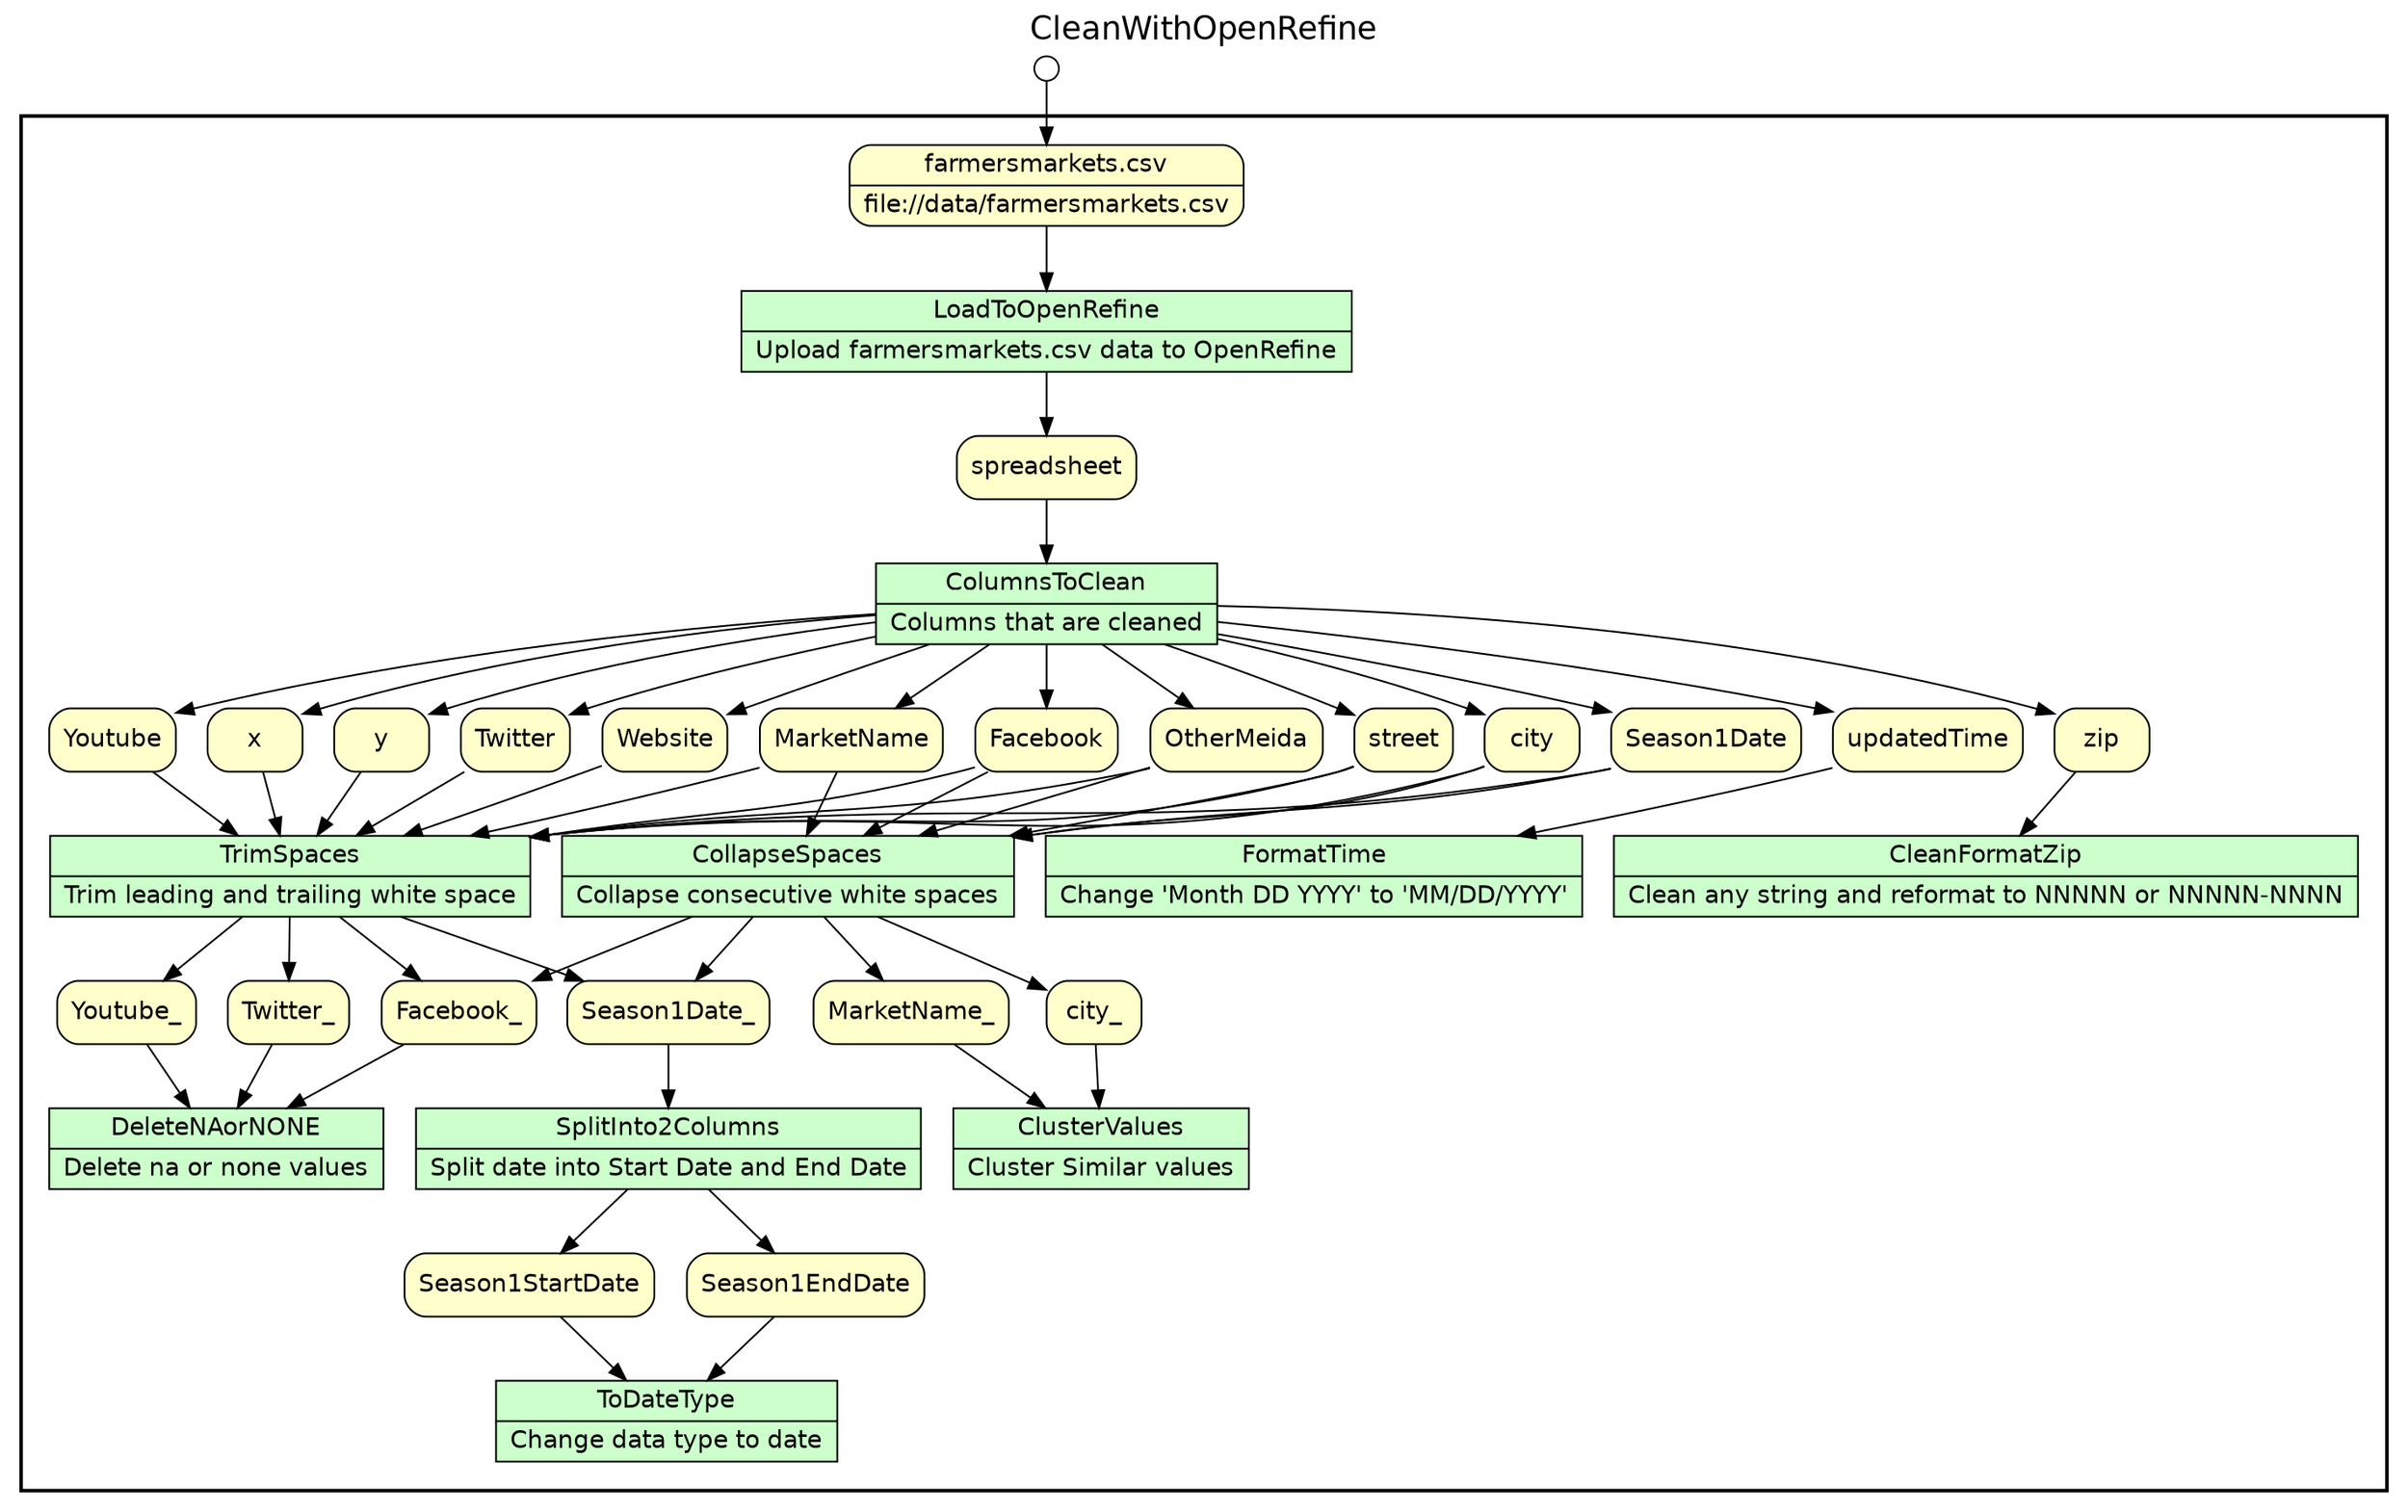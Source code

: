 
/* Start of top-level graph */
digraph Workflow {
rankdir=TB

/* Title for graph */
fontname=Helvetica; fontsize=18; labelloc=t
label=CleanWithOpenRefine

/* Start of double cluster for drawing box around nodes in workflow */
subgraph cluster_workflow_box_outer { label=""; color=black; penwidth=2
subgraph cluster_workflow_box_inner { label=""; penwidth=0

/* Style for nodes representing atomic programs in workflow */
node[shape=box style=filled fillcolor="#CCFFCC" peripheries=1 fontname=Helvetica]

/* Nodes representing atomic programs in workflow */
LoadToOpenRefine [shape=record rankdir=LR label="{<f0> LoadToOpenRefine |<f1> Upload farmersmarkets.csv data to OpenRefine}"];
ColumnsToClean [shape=record rankdir=LR label="{<f0> ColumnsToClean |<f1> Columns that are cleaned}"];
TrimSpaces [shape=record rankdir=LR label="{<f0> TrimSpaces |<f1> Trim leading and trailing white space}"];
CollapseSpaces [shape=record rankdir=LR label="{<f0> CollapseSpaces |<f1> Collapse consecutive white spaces}"];
FormatTime [shape=record rankdir=LR label="{<f0> FormatTime |<f1> Change 'Month DD YYYY' to 'MM/DD/YYYY'}"];
ClusterValues [shape=record rankdir=LR label="{<f0> ClusterValues |<f1> Cluster Similar values}"];
DeleteNAorNONE [shape=record rankdir=LR label="{<f0> DeleteNAorNONE |<f1> Delete na or none values}"];
SplitInto2Columns [shape=record rankdir=LR label="{<f0> SplitInto2Columns |<f1> Split date into Start Date and End Date}"];
CleanFormatZip [shape=record rankdir=LR label="{<f0> CleanFormatZip |<f1> Clean any string and reformat to NNNNN or NNNNN-NNNN}"];
ToDateType [shape=record rankdir=LR label="{<f0> ToDateType |<f1> Change data type to date}"];

/* Style for nodes representing non-parameter data channels in workflow */
node[shape=box style="rounded,filled" fillcolor="#FFFFCC" peripheries=1 fontname=Helvetica]

/* Nodes for non-parameter data channels in workflow */
"farmersmarkets.csv" [shape=record rankdir=LR label="{<f0> farmersmarkets.csv |<f1> file\://data/farmersmarkets.csv}"];
spreadsheet
MarketName
Facebook
Twitter
Website
Youtube
OtherMeida
street
city
Season1Date
x
y
updatedTime
MarketName_
city_
Facebook_
Twitter_
Youtube_
Season1Date_
zip
Season1StartDate
Season1EndDate

/* Style for nodes representing parameter channels in workflow */
node[shape=box style="rounded,filled" fillcolor="#FCFCFC" peripheries=1 fontname=Helvetica]

/* Nodes representing parameter channels in workflow */

/* Edges representing connections between programs and channels */
LoadToOpenRefine -> spreadsheet
"farmersmarkets.csv" -> LoadToOpenRefine
ColumnsToClean -> MarketName
ColumnsToClean -> Facebook
ColumnsToClean -> Twitter
ColumnsToClean -> Website
ColumnsToClean -> Youtube
ColumnsToClean -> OtherMeida
ColumnsToClean -> street
ColumnsToClean -> city
ColumnsToClean -> x
ColumnsToClean -> y
ColumnsToClean -> Season1Date
ColumnsToClean -> zip
ColumnsToClean -> updatedTime
spreadsheet -> ColumnsToClean
TrimSpaces -> Twitter_
TrimSpaces -> Facebook_
TrimSpaces -> Youtube_
TrimSpaces -> Season1Date_
MarketName -> TrimSpaces
Facebook -> TrimSpaces
Twitter -> TrimSpaces
Website -> TrimSpaces
Youtube -> TrimSpaces
OtherMeida -> TrimSpaces
street -> TrimSpaces
city -> TrimSpaces
Season1Date -> TrimSpaces
x -> TrimSpaces
y -> TrimSpaces
CollapseSpaces -> MarketName_
CollapseSpaces -> city_
CollapseSpaces -> Facebook_
CollapseSpaces -> Season1Date_
MarketName -> CollapseSpaces
Facebook -> CollapseSpaces
OtherMeida -> CollapseSpaces
street -> CollapseSpaces
city -> CollapseSpaces
Season1Date -> CollapseSpaces
updatedTime -> FormatTime
MarketName_ -> ClusterValues
city_ -> ClusterValues
Facebook_ -> DeleteNAorNONE
Twitter_ -> DeleteNAorNONE
Youtube_ -> DeleteNAorNONE
SplitInto2Columns -> Season1StartDate
SplitInto2Columns -> Season1EndDate
Season1Date_ -> SplitInto2Columns
zip -> CleanFormatZip
Season1StartDate -> ToDateType
Season1EndDate -> ToDateType

/* End of double cluster for drawing box around nodes in workflow */
}}

/* Style for nodes representing workflow input ports */
node[shape=circle style="rounded,filled" fillcolor="#FFFFFF" peripheries=1 fontname=Helvetica width=0.2]

/* Nodes representing workflow input ports */
"farmersmarkets.csv_input_port" [label=""]

/* Style for nodes representing workflow output ports */
node[shape=circle style="rounded,filled" fillcolor="#FFFFFF" peripheries=1 fontname=Helvetica width=0.2]

/* Nodes representing workflow output ports */

/* Edges from input ports to channels */
"farmersmarkets.csv_input_port" -> "farmersmarkets.csv"

/* Edges from channels to output ports */

/* End of top-level graph */
}
